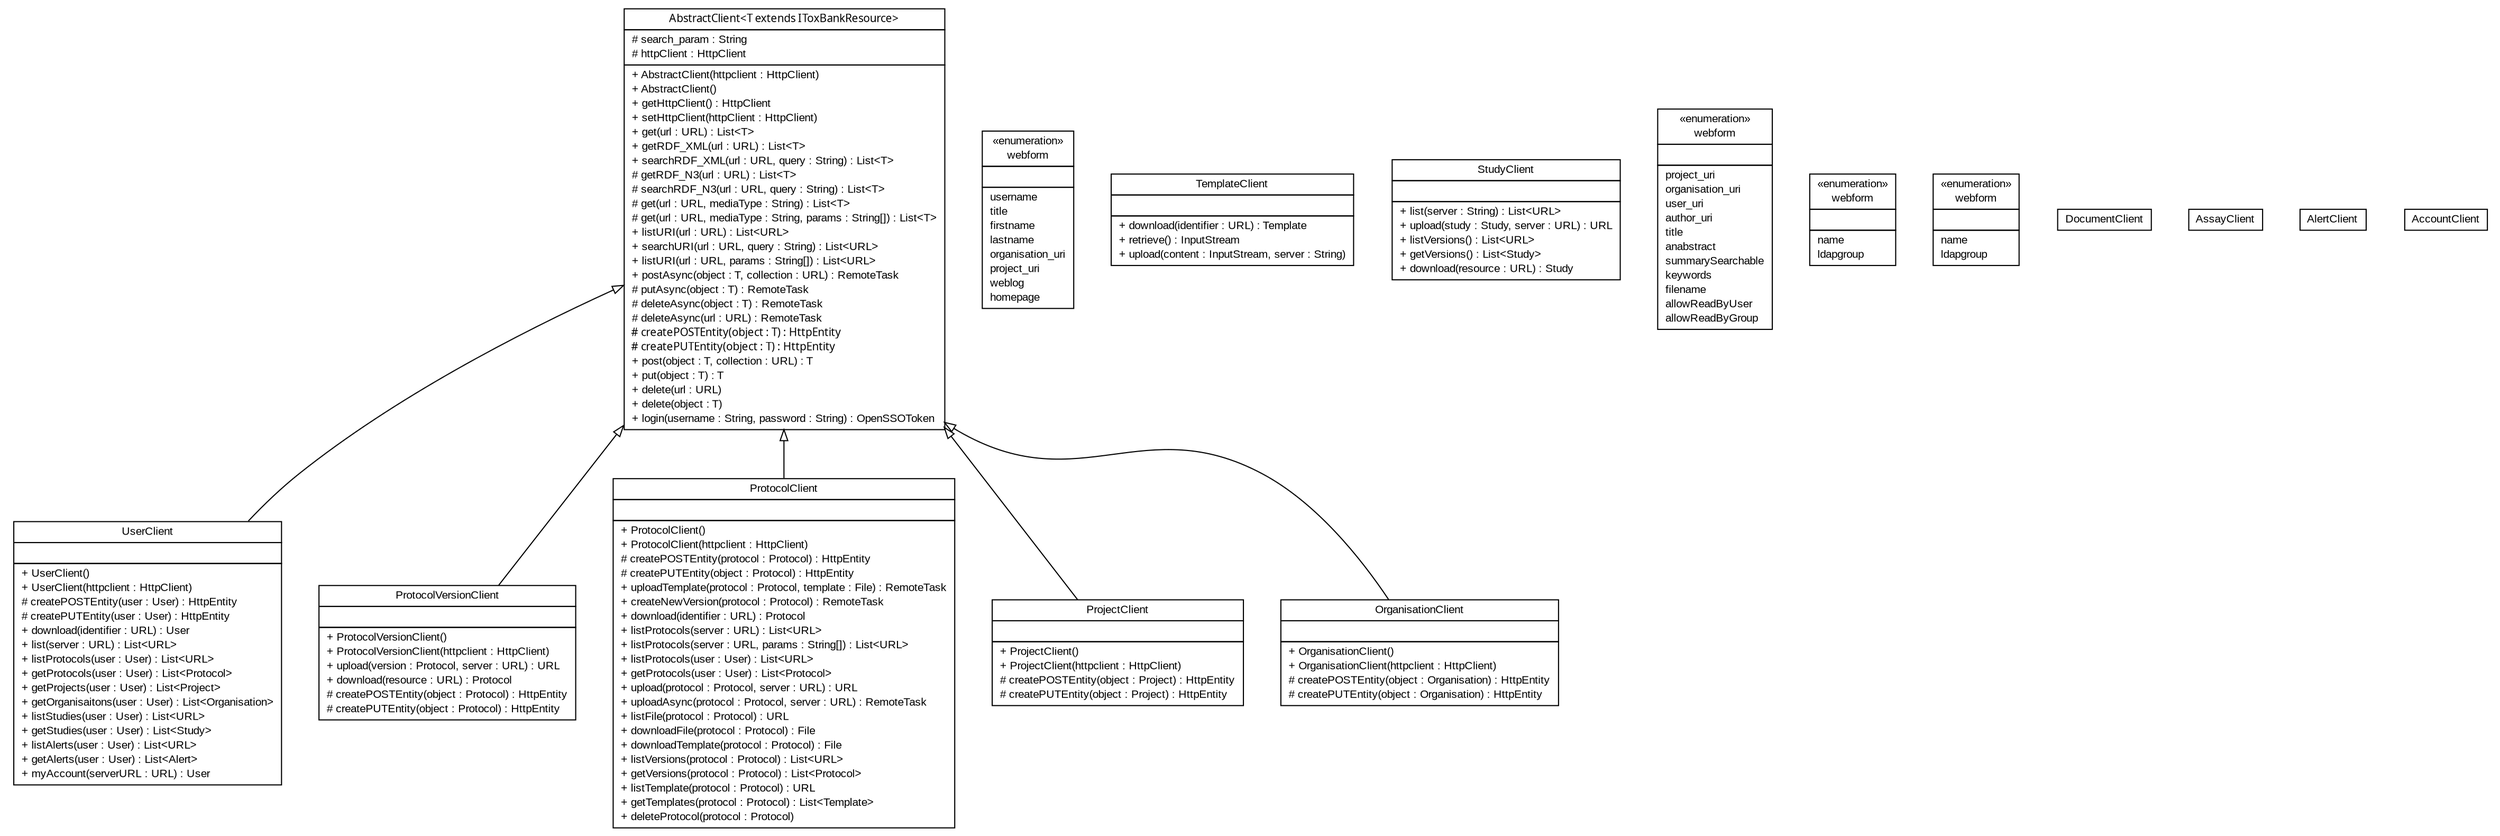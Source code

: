 #!/usr/local/bin/dot
#
# Class diagram 
# Generated by UmlGraph version 4.6 (http://www.spinellis.gr/sw/umlgraph)
#

digraph G {
	edge [fontname="arial",fontsize=10,labelfontname="arial",labelfontsize=10];
	node [fontname="arial",fontsize=10,shape=plaintext];
	// net.toxbank.client.resource.UserClient
	c42 [label=<<table border="0" cellborder="1" cellspacing="0" cellpadding="2" port="p" href="./UserClient.html">
		<tr><td><table border="0" cellspacing="0" cellpadding="1">
			<tr><td> UserClient </td></tr>
		</table></td></tr>
		<tr><td><table border="0" cellspacing="0" cellpadding="1">
			<tr><td align="left">  </td></tr>
		</table></td></tr>
		<tr><td><table border="0" cellspacing="0" cellpadding="1">
			<tr><td align="left"> + UserClient() </td></tr>
			<tr><td align="left"> + UserClient(httpclient : HttpClient) </td></tr>
			<tr><td align="left"> # createPOSTEntity(user : User) : HttpEntity </td></tr>
			<tr><td align="left"> # createPUTEntity(user : User) : HttpEntity </td></tr>
			<tr><td align="left"> + download(identifier : URL) : User </td></tr>
			<tr><td align="left"> + list(server : URL) : List&lt;URL&gt; </td></tr>
			<tr><td align="left"> + listProtocols(user : User) : List&lt;URL&gt; </td></tr>
			<tr><td align="left"> + getProtocols(user : User) : List&lt;Protocol&gt; </td></tr>
			<tr><td align="left"> + getProjects(user : User) : List&lt;Project&gt; </td></tr>
			<tr><td align="left"> + getOrganisaitons(user : User) : List&lt;Organisation&gt; </td></tr>
			<tr><td align="left"> + listStudies(user : User) : List&lt;URL&gt; </td></tr>
			<tr><td align="left"> + getStudies(user : User) : List&lt;Study&gt; </td></tr>
			<tr><td align="left"> + listAlerts(user : User) : List&lt;URL&gt; </td></tr>
			<tr><td align="left"> + getAlerts(user : User) : List&lt;Alert&gt; </td></tr>
			<tr><td align="left"> + myAccount(serverURL : URL) : User </td></tr>
		</table></td></tr>
		</table>>, fontname="arial", fontcolor="black", fontsize=10.0];
	// net.toxbank.client.resource.UserClient.webform
	c43 [label=<<table border="0" cellborder="1" cellspacing="0" cellpadding="2" port="p" href="./UserClient.webform.html">
		<tr><td><table border="0" cellspacing="0" cellpadding="1">
			<tr><td> &laquo;enumeration&raquo; </td></tr>
			<tr><td> webform </td></tr>
		</table></td></tr>
		<tr><td><table border="0" cellspacing="0" cellpadding="1">
			<tr><td align="left">  </td></tr>
		</table></td></tr>
		<tr><td><table border="0" cellspacing="0" cellpadding="1">
			<tr><td align="left"> username </td></tr>
			<tr><td align="left"> title </td></tr>
			<tr><td align="left"> firstname </td></tr>
			<tr><td align="left"> lastname </td></tr>
			<tr><td align="left"> organisation_uri </td></tr>
			<tr><td align="left"> project_uri </td></tr>
			<tr><td align="left"> weblog </td></tr>
			<tr><td align="left"> homepage </td></tr>
		</table></td></tr>
		</table>>, fontname="arial", fontcolor="black", fontsize=10.0];
	// net.toxbank.client.resource.TemplateClient
	c44 [label=<<table border="0" cellborder="1" cellspacing="0" cellpadding="2" port="p" href="./TemplateClient.html">
		<tr><td><table border="0" cellspacing="0" cellpadding="1">
			<tr><td> TemplateClient </td></tr>
		</table></td></tr>
		<tr><td><table border="0" cellspacing="0" cellpadding="1">
			<tr><td align="left">  </td></tr>
		</table></td></tr>
		<tr><td><table border="0" cellspacing="0" cellpadding="1">
			<tr><td align="left"> + download(identifier : URL) : Template </td></tr>
			<tr><td align="left"> + retrieve() : InputStream </td></tr>
			<tr><td align="left"> + upload(content : InputStream, server : String) </td></tr>
		</table></td></tr>
		</table>>, fontname="arial", fontcolor="black", fontsize=10.0];
	// net.toxbank.client.resource.StudyClient
	c45 [label=<<table border="0" cellborder="1" cellspacing="0" cellpadding="2" port="p" href="./StudyClient.html">
		<tr><td><table border="0" cellspacing="0" cellpadding="1">
			<tr><td> StudyClient </td></tr>
		</table></td></tr>
		<tr><td><table border="0" cellspacing="0" cellpadding="1">
			<tr><td align="left">  </td></tr>
		</table></td></tr>
		<tr><td><table border="0" cellspacing="0" cellpadding="1">
			<tr><td align="left"> + list(server : String) : List&lt;URL&gt; </td></tr>
			<tr><td align="left"> + upload(study : Study, server : URL) : URL </td></tr>
			<tr><td align="left"> + listVersions() : List&lt;URL&gt; </td></tr>
			<tr><td align="left"> + getVersions() : List&lt;Study&gt; </td></tr>
			<tr><td align="left"> + download(resource : URL) : Study </td></tr>
		</table></td></tr>
		</table>>, fontname="arial", fontcolor="black", fontsize=10.0];
	// net.toxbank.client.resource.ProtocolVersionClient
	c46 [label=<<table border="0" cellborder="1" cellspacing="0" cellpadding="2" port="p" href="./ProtocolVersionClient.html">
		<tr><td><table border="0" cellspacing="0" cellpadding="1">
			<tr><td> ProtocolVersionClient </td></tr>
		</table></td></tr>
		<tr><td><table border="0" cellspacing="0" cellpadding="1">
			<tr><td align="left">  </td></tr>
		</table></td></tr>
		<tr><td><table border="0" cellspacing="0" cellpadding="1">
			<tr><td align="left"> + ProtocolVersionClient() </td></tr>
			<tr><td align="left"> + ProtocolVersionClient(httpclient : HttpClient) </td></tr>
			<tr><td align="left"> + upload(version : Protocol, server : URL) : URL </td></tr>
			<tr><td align="left"> + download(resource : URL) : Protocol </td></tr>
			<tr><td align="left"> # createPOSTEntity(object : Protocol) : HttpEntity </td></tr>
			<tr><td align="left"> # createPUTEntity(object : Protocol) : HttpEntity </td></tr>
		</table></td></tr>
		</table>>, fontname="arial", fontcolor="black", fontsize=10.0];
	// net.toxbank.client.resource.ProtocolClient
	c47 [label=<<table border="0" cellborder="1" cellspacing="0" cellpadding="2" port="p" href="./ProtocolClient.html">
		<tr><td><table border="0" cellspacing="0" cellpadding="1">
			<tr><td> ProtocolClient </td></tr>
		</table></td></tr>
		<tr><td><table border="0" cellspacing="0" cellpadding="1">
			<tr><td align="left">  </td></tr>
		</table></td></tr>
		<tr><td><table border="0" cellspacing="0" cellpadding="1">
			<tr><td align="left"> + ProtocolClient() </td></tr>
			<tr><td align="left"> + ProtocolClient(httpclient : HttpClient) </td></tr>
			<tr><td align="left"> # createPOSTEntity(protocol : Protocol) : HttpEntity </td></tr>
			<tr><td align="left"> # createPUTEntity(object : Protocol) : HttpEntity </td></tr>
			<tr><td align="left"> + uploadTemplate(protocol : Protocol, template : File) : RemoteTask </td></tr>
			<tr><td align="left"> + createNewVersion(protocol : Protocol) : RemoteTask </td></tr>
			<tr><td align="left"> + download(identifier : URL) : Protocol </td></tr>
			<tr><td align="left"> + listProtocols(server : URL) : List&lt;URL&gt; </td></tr>
			<tr><td align="left"> + listProtocols(server : URL, params : String[]) : List&lt;URL&gt; </td></tr>
			<tr><td align="left"> + listProtocols(user : User) : List&lt;URL&gt; </td></tr>
			<tr><td align="left"> + getProtocols(user : User) : List&lt;Protocol&gt; </td></tr>
			<tr><td align="left"> + upload(protocol : Protocol, server : URL) : URL </td></tr>
			<tr><td align="left"> + uploadAsync(protocol : Protocol, server : URL) : RemoteTask </td></tr>
			<tr><td align="left"> + listFile(protocol : Protocol) : URL </td></tr>
			<tr><td align="left"> + downloadFile(protocol : Protocol) : File </td></tr>
			<tr><td align="left"> + downloadTemplate(protocol : Protocol) : File </td></tr>
			<tr><td align="left"> + listVersions(protocol : Protocol) : List&lt;URL&gt; </td></tr>
			<tr><td align="left"> + getVersions(protocol : Protocol) : List&lt;Protocol&gt; </td></tr>
			<tr><td align="left"> + listTemplate(protocol : Protocol) : URL </td></tr>
			<tr><td align="left"> + getTemplates(protocol : Protocol) : List&lt;Template&gt; </td></tr>
			<tr><td align="left"> + deleteProtocol(protocol : Protocol) </td></tr>
		</table></td></tr>
		</table>>, fontname="arial", fontcolor="black", fontsize=10.0];
	// net.toxbank.client.resource.ProtocolClient.webform
	c48 [label=<<table border="0" cellborder="1" cellspacing="0" cellpadding="2" port="p" href="./ProtocolClient.webform.html">
		<tr><td><table border="0" cellspacing="0" cellpadding="1">
			<tr><td> &laquo;enumeration&raquo; </td></tr>
			<tr><td> webform </td></tr>
		</table></td></tr>
		<tr><td><table border="0" cellspacing="0" cellpadding="1">
			<tr><td align="left">  </td></tr>
		</table></td></tr>
		<tr><td><table border="0" cellspacing="0" cellpadding="1">
			<tr><td align="left"> project_uri </td></tr>
			<tr><td align="left"> organisation_uri </td></tr>
			<tr><td align="left"> user_uri </td></tr>
			<tr><td align="left"> author_uri </td></tr>
			<tr><td align="left"> title </td></tr>
			<tr><td align="left"> anabstract </td></tr>
			<tr><td align="left"> summarySearchable </td></tr>
			<tr><td align="left"> keywords </td></tr>
			<tr><td align="left"> filename </td></tr>
			<tr><td align="left"> allowReadByUser </td></tr>
			<tr><td align="left"> allowReadByGroup </td></tr>
		</table></td></tr>
		</table>>, fontname="arial", fontcolor="black", fontsize=10.0];
	// net.toxbank.client.resource.ProjectClient
	c49 [label=<<table border="0" cellborder="1" cellspacing="0" cellpadding="2" port="p" href="./ProjectClient.html">
		<tr><td><table border="0" cellspacing="0" cellpadding="1">
			<tr><td> ProjectClient </td></tr>
		</table></td></tr>
		<tr><td><table border="0" cellspacing="0" cellpadding="1">
			<tr><td align="left">  </td></tr>
		</table></td></tr>
		<tr><td><table border="0" cellspacing="0" cellpadding="1">
			<tr><td align="left"> + ProjectClient() </td></tr>
			<tr><td align="left"> + ProjectClient(httpclient : HttpClient) </td></tr>
			<tr><td align="left"> # createPOSTEntity(object : Project) : HttpEntity </td></tr>
			<tr><td align="left"> # createPUTEntity(object : Project) : HttpEntity </td></tr>
		</table></td></tr>
		</table>>, fontname="arial", fontcolor="black", fontsize=10.0];
	// net.toxbank.client.resource.ProjectClient.webform
	c50 [label=<<table border="0" cellborder="1" cellspacing="0" cellpadding="2" port="p" href="./ProjectClient.webform.html">
		<tr><td><table border="0" cellspacing="0" cellpadding="1">
			<tr><td> &laquo;enumeration&raquo; </td></tr>
			<tr><td> webform </td></tr>
		</table></td></tr>
		<tr><td><table border="0" cellspacing="0" cellpadding="1">
			<tr><td align="left">  </td></tr>
		</table></td></tr>
		<tr><td><table border="0" cellspacing="0" cellpadding="1">
			<tr><td align="left"> name </td></tr>
			<tr><td align="left"> ldapgroup </td></tr>
		</table></td></tr>
		</table>>, fontname="arial", fontcolor="black", fontsize=10.0];
	// net.toxbank.client.resource.OrganisationClient
	c51 [label=<<table border="0" cellborder="1" cellspacing="0" cellpadding="2" port="p" href="./OrganisationClient.html">
		<tr><td><table border="0" cellspacing="0" cellpadding="1">
			<tr><td> OrganisationClient </td></tr>
		</table></td></tr>
		<tr><td><table border="0" cellspacing="0" cellpadding="1">
			<tr><td align="left">  </td></tr>
		</table></td></tr>
		<tr><td><table border="0" cellspacing="0" cellpadding="1">
			<tr><td align="left"> + OrganisationClient() </td></tr>
			<tr><td align="left"> + OrganisationClient(httpclient : HttpClient) </td></tr>
			<tr><td align="left"> # createPOSTEntity(object : Organisation) : HttpEntity </td></tr>
			<tr><td align="left"> # createPUTEntity(object : Organisation) : HttpEntity </td></tr>
		</table></td></tr>
		</table>>, fontname="arial", fontcolor="black", fontsize=10.0];
	// net.toxbank.client.resource.OrganisationClient.webform
	c52 [label=<<table border="0" cellborder="1" cellspacing="0" cellpadding="2" port="p" href="./OrganisationClient.webform.html">
		<tr><td><table border="0" cellspacing="0" cellpadding="1">
			<tr><td> &laquo;enumeration&raquo; </td></tr>
			<tr><td> webform </td></tr>
		</table></td></tr>
		<tr><td><table border="0" cellspacing="0" cellpadding="1">
			<tr><td align="left">  </td></tr>
		</table></td></tr>
		<tr><td><table border="0" cellspacing="0" cellpadding="1">
			<tr><td align="left"> name </td></tr>
			<tr><td align="left"> ldapgroup </td></tr>
		</table></td></tr>
		</table>>, fontname="arial", fontcolor="black", fontsize=10.0];
	// net.toxbank.client.resource.DocumentClient
	c53 [label=<<table border="0" cellborder="1" cellspacing="0" cellpadding="2" port="p" href="./DocumentClient.html">
		<tr><td><table border="0" cellspacing="0" cellpadding="1">
			<tr><td> DocumentClient </td></tr>
		</table></td></tr>
		</table>>, fontname="arial", fontcolor="black", fontsize=10.0];
	// net.toxbank.client.resource.AssayClient
	c54 [label=<<table border="0" cellborder="1" cellspacing="0" cellpadding="2" port="p" href="./AssayClient.html">
		<tr><td><table border="0" cellspacing="0" cellpadding="1">
			<tr><td> AssayClient </td></tr>
		</table></td></tr>
		</table>>, fontname="arial", fontcolor="black", fontsize=10.0];
	// net.toxbank.client.resource.AlertClient
	c55 [label=<<table border="0" cellborder="1" cellspacing="0" cellpadding="2" port="p" href="./AlertClient.html">
		<tr><td><table border="0" cellspacing="0" cellpadding="1">
			<tr><td> AlertClient </td></tr>
		</table></td></tr>
		</table>>, fontname="arial", fontcolor="black", fontsize=10.0];
	// net.toxbank.client.resource.AccountClient
	c56 [label=<<table border="0" cellborder="1" cellspacing="0" cellpadding="2" port="p" href="./AccountClient.html">
		<tr><td><table border="0" cellspacing="0" cellpadding="1">
			<tr><td> AccountClient </td></tr>
		</table></td></tr>
		</table>>, fontname="arial", fontcolor="black", fontsize=10.0];
	// net.toxbank.client.resource.AbstractClient<T extends net.toxbank.client.resource.IToxBankResource>
	c57 [label=<<table border="0" cellborder="1" cellspacing="0" cellpadding="2" port="p" href="./AbstractClient.html">
		<tr><td><table border="0" cellspacing="0" cellpadding="1">
			<tr><td><font face="ariali"> AbstractClient&lt;T extends IToxBankResource&gt; </font></td></tr>
		</table></td></tr>
		<tr><td><table border="0" cellspacing="0" cellpadding="1">
			<tr><td align="left"> # search_param : String </td></tr>
			<tr><td align="left"> # httpClient : HttpClient </td></tr>
		</table></td></tr>
		<tr><td><table border="0" cellspacing="0" cellpadding="1">
			<tr><td align="left"> + AbstractClient(httpclient : HttpClient) </td></tr>
			<tr><td align="left"> + AbstractClient() </td></tr>
			<tr><td align="left"> + getHttpClient() : HttpClient </td></tr>
			<tr><td align="left"> + setHttpClient(httpClient : HttpClient) </td></tr>
			<tr><td align="left"> + get(url : URL) : List&lt;T&gt; </td></tr>
			<tr><td align="left"> + getRDF_XML(url : URL) : List&lt;T&gt; </td></tr>
			<tr><td align="left"> + searchRDF_XML(url : URL, query : String) : List&lt;T&gt; </td></tr>
			<tr><td align="left"> # getRDF_N3(url : URL) : List&lt;T&gt; </td></tr>
			<tr><td align="left"> # searchRDF_N3(url : URL, query : String) : List&lt;T&gt; </td></tr>
			<tr><td align="left"> # get(url : URL, mediaType : String) : List&lt;T&gt; </td></tr>
			<tr><td align="left"> # get(url : URL, mediaType : String, params : String[]) : List&lt;T&gt; </td></tr>
			<tr><td align="left"> + listURI(url : URL) : List&lt;URL&gt; </td></tr>
			<tr><td align="left"> + searchURI(url : URL, query : String) : List&lt;URL&gt; </td></tr>
			<tr><td align="left"> + listURI(url : URL, params : String[]) : List&lt;URL&gt; </td></tr>
			<tr><td align="left"> + postAsync(object : T, collection : URL) : RemoteTask </td></tr>
			<tr><td align="left"> # putAsync(object : T) : RemoteTask </td></tr>
			<tr><td align="left"> # deleteAsync(object : T) : RemoteTask </td></tr>
			<tr><td align="left"> # deleteAsync(url : URL) : RemoteTask </td></tr>
			<tr><td align="left"><font face="ariali" point-size="10.0"> # createPOSTEntity(object : T) : HttpEntity </font></td></tr>
			<tr><td align="left"><font face="ariali" point-size="10.0"> # createPUTEntity(object : T) : HttpEntity </font></td></tr>
			<tr><td align="left"> + post(object : T, collection : URL) : T </td></tr>
			<tr><td align="left"> + put(object : T) : T </td></tr>
			<tr><td align="left"> + delete(url : URL) </td></tr>
			<tr><td align="left"> + delete(object : T) </td></tr>
			<tr><td align="left"> + login(username : String, password : String) : OpenSSOToken </td></tr>
		</table></td></tr>
		</table>>, fontname="arial", fontcolor="black", fontsize=10.0];
	//net.toxbank.client.resource.UserClient extends net.toxbank.client.resource.AbstractClient<net.toxbank.client.resource.User>
	c57:p -> c42:p [dir=back,arrowtail=empty];
	//net.toxbank.client.resource.ProtocolVersionClient extends net.toxbank.client.resource.AbstractClient<net.toxbank.client.resource.Protocol>
	c57:p -> c46:p [dir=back,arrowtail=empty];
	//net.toxbank.client.resource.ProtocolClient extends net.toxbank.client.resource.AbstractClient<net.toxbank.client.resource.Protocol>
	c57:p -> c47:p [dir=back,arrowtail=empty];
	//net.toxbank.client.resource.ProjectClient extends net.toxbank.client.resource.AbstractClient<net.toxbank.client.resource.Project>
	c57:p -> c49:p [dir=back,arrowtail=empty];
	//net.toxbank.client.resource.OrganisationClient extends net.toxbank.client.resource.AbstractClient<net.toxbank.client.resource.Organisation>
	c57:p -> c51:p [dir=back,arrowtail=empty];
}

